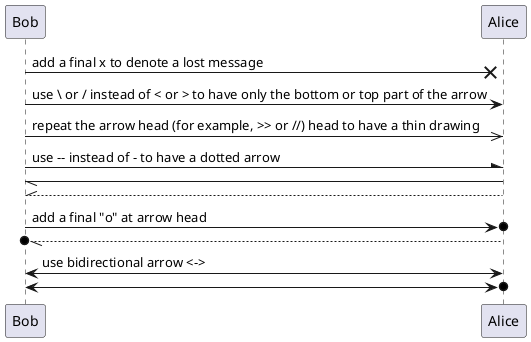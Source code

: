 @startuml
Bob ->x Alice : add a final x to denote a lost message
Bob -> Alice : use \ or / instead of < or > to have only the bottom or top part of the arrow
Bob ->> Alice : repeat the arrow head (for example, >> or //) head to have a thin drawing
Bob -\ Alice : use -- instead of - to have a dotted arrow
Bob \\- Alice
Bob //-- Alice

Bob ->o Alice : add a final "o" at arrow head
Bob o\\-- Alice

Bob <-> Alice : use bidirectional arrow <->
Bob <->o Alice
@enduml

